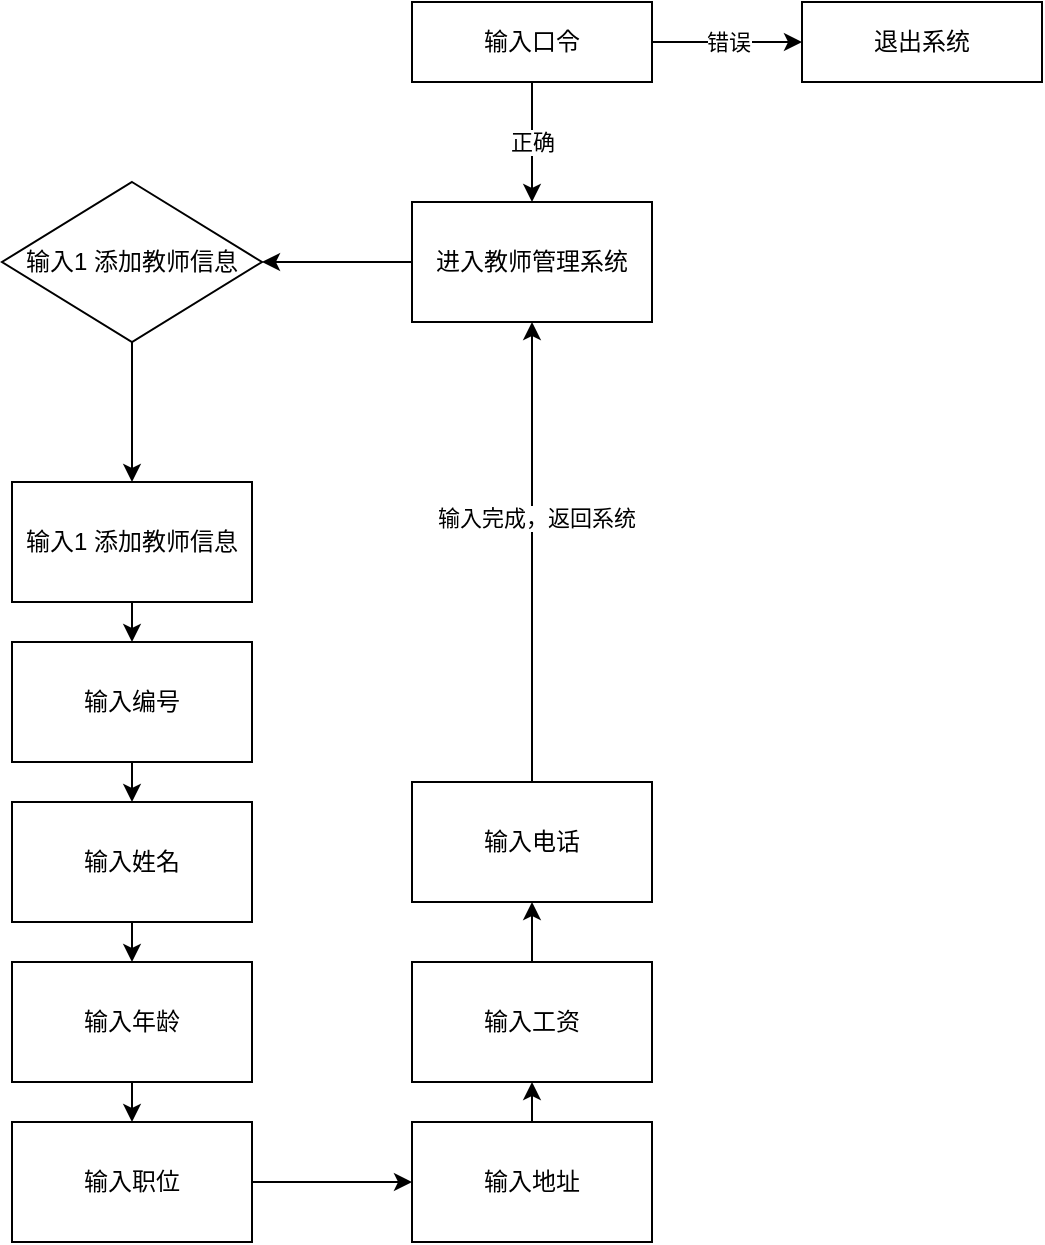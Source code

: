 <mxfile>
    <diagram id="zZkMQ3TPP2g8TgUxsrGp" name="第 1 页">
        <mxGraphModel dx="1614" dy="790" grid="1" gridSize="10" guides="1" tooltips="1" connect="1" arrows="1" fold="1" page="1" pageScale="1" pageWidth="827" pageHeight="1169" math="0" shadow="0">
            <root>
                <mxCell id="0"/>
                <mxCell id="1" parent="0"/>
                <mxCell id="8" style="edgeStyle=none;html=1;exitX=0.5;exitY=1;exitDx=0;exitDy=0;entryX=0.5;entryY=0;entryDx=0;entryDy=0;" parent="1" source="4" target="7" edge="1">
                    <mxGeometry relative="1" as="geometry"/>
                </mxCell>
                <mxCell id="4" value="输入1 添加教师信息" style="rounded=0;whiteSpace=wrap;html=1;" parent="1" vertex="1">
                    <mxGeometry x="165" y="550" width="120" height="60" as="geometry"/>
                </mxCell>
                <mxCell id="12" value="" style="edgeStyle=none;html=1;" parent="1" source="7" target="11" edge="1">
                    <mxGeometry relative="1" as="geometry"/>
                </mxCell>
                <mxCell id="7" value="输入编号" style="rounded=0;whiteSpace=wrap;html=1;" parent="1" vertex="1">
                    <mxGeometry x="165" y="630" width="120" height="60" as="geometry"/>
                </mxCell>
                <mxCell id="16" value="" style="edgeStyle=none;html=1;" parent="1" source="11" target="15" edge="1">
                    <mxGeometry relative="1" as="geometry"/>
                </mxCell>
                <mxCell id="11" value="输入姓名" style="rounded=0;whiteSpace=wrap;html=1;" parent="1" vertex="1">
                    <mxGeometry x="165" y="710" width="120" height="60" as="geometry"/>
                </mxCell>
                <mxCell id="18" value="" style="edgeStyle=none;html=1;" parent="1" source="15" target="17" edge="1">
                    <mxGeometry relative="1" as="geometry"/>
                </mxCell>
                <mxCell id="15" value="输入年龄" style="rounded=0;whiteSpace=wrap;html=1;" parent="1" vertex="1">
                    <mxGeometry x="165" y="790" width="120" height="60" as="geometry"/>
                </mxCell>
                <mxCell id="33" value="" style="edgeStyle=none;html=1;" parent="1" source="17" target="32" edge="1">
                    <mxGeometry relative="1" as="geometry"/>
                </mxCell>
                <mxCell id="17" value="输入职位&lt;br&gt;" style="rounded=0;whiteSpace=wrap;html=1;" parent="1" vertex="1">
                    <mxGeometry x="165" y="870" width="120" height="60" as="geometry"/>
                </mxCell>
                <mxCell id="21" value="正确" style="edgeStyle=none;html=1;" parent="1" source="19" target="20" edge="1">
                    <mxGeometry relative="1" as="geometry"/>
                </mxCell>
                <mxCell id="25" value="错误" style="edgeStyle=none;html=1;" parent="1" source="19" target="24" edge="1">
                    <mxGeometry relative="1" as="geometry"/>
                </mxCell>
                <mxCell id="19" value="输入口令" style="rounded=0;whiteSpace=wrap;html=1;" parent="1" vertex="1">
                    <mxGeometry x="365" y="310" width="120" height="40" as="geometry"/>
                </mxCell>
                <mxCell id="30" value="" style="edgeStyle=none;html=1;" parent="1" source="20" target="28" edge="1">
                    <mxGeometry relative="1" as="geometry"/>
                </mxCell>
                <mxCell id="20" value="进入教师管理系统" style="rounded=0;whiteSpace=wrap;html=1;" parent="1" vertex="1">
                    <mxGeometry x="365" y="410" width="120" height="60" as="geometry"/>
                </mxCell>
                <mxCell id="24" value="退出系统" style="rounded=0;whiteSpace=wrap;html=1;" parent="1" vertex="1">
                    <mxGeometry x="560" y="310" width="120" height="40" as="geometry"/>
                </mxCell>
                <mxCell id="31" style="edgeStyle=none;html=1;exitX=0.5;exitY=1;exitDx=0;exitDy=0;entryX=0.5;entryY=0;entryDx=0;entryDy=0;" parent="1" source="28" target="4" edge="1">
                    <mxGeometry relative="1" as="geometry"/>
                </mxCell>
                <mxCell id="28" value="&lt;span&gt;输入1 添加教师信息&lt;/span&gt;" style="rhombus;whiteSpace=wrap;html=1;" parent="1" vertex="1">
                    <mxGeometry x="160" y="400" width="130" height="80" as="geometry"/>
                </mxCell>
                <mxCell id="35" value="" style="edgeStyle=none;html=1;" parent="1" source="32" target="34" edge="1">
                    <mxGeometry relative="1" as="geometry"/>
                </mxCell>
                <mxCell id="32" value="输入地址" style="rounded=0;whiteSpace=wrap;html=1;" parent="1" vertex="1">
                    <mxGeometry x="365" y="870" width="120" height="60" as="geometry"/>
                </mxCell>
                <mxCell id="37" value="" style="edgeStyle=none;html=1;" parent="1" source="34" target="36" edge="1">
                    <mxGeometry relative="1" as="geometry"/>
                </mxCell>
                <mxCell id="34" value="输入工资" style="rounded=0;whiteSpace=wrap;html=1;" parent="1" vertex="1">
                    <mxGeometry x="365" y="790" width="120" height="60" as="geometry"/>
                </mxCell>
                <mxCell id="38" style="edgeStyle=none;html=1;exitX=0.5;exitY=0;exitDx=0;exitDy=0;entryX=0.5;entryY=1;entryDx=0;entryDy=0;" parent="1" source="36" target="20" edge="1">
                    <mxGeometry relative="1" as="geometry"/>
                </mxCell>
                <mxCell id="39" value="输入完成，返回系统" style="edgeLabel;html=1;align=center;verticalAlign=middle;resizable=0;points=[];" vertex="1" connectable="0" parent="38">
                    <mxGeometry x="0.148" y="-2" relative="1" as="geometry">
                        <mxPoint as="offset"/>
                    </mxGeometry>
                </mxCell>
                <mxCell id="36" value="输入电话" style="rounded=0;whiteSpace=wrap;html=1;" parent="1" vertex="1">
                    <mxGeometry x="365" y="700" width="120" height="60" as="geometry"/>
                </mxCell>
            </root>
        </mxGraphModel>
    </diagram>
</mxfile>
